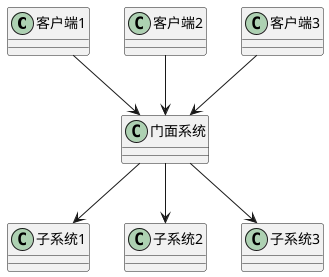 @startuml

class 客户端1
class 客户端2
class 客户端3

class 门面系统

class 子系统1
class 子系统2
class 子系统3

客户端1 --> 门面系统
客户端2 --> 门面系统
客户端3 --> 门面系统

门面系统 --> 子系统1
门面系统 --> 子系统2
门面系统 --> 子系统3

@enduml